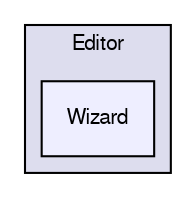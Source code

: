 digraph "Wizard" {
  compound=true
  node [ fontsize="10", fontname="FreeSans"];
  edge [ labelfontsize="10", labelfontname="FreeSans"];
  subgraph clusterdir_c4c9964ce036dbb8b096ab544bd08443 {
    graph [ bgcolor="#ddddee", pencolor="black", label="Editor" fontname="FreeSans", fontsize="10", URL="dir_c4c9964ce036dbb8b096ab544bd08443.html"]
  dir_644bb120fdfb188ec7df421859de034d [shape=box, label="Wizard", style="filled", fillcolor="#eeeeff", pencolor="black", URL="dir_644bb120fdfb188ec7df421859de034d.html"];
  }
}
